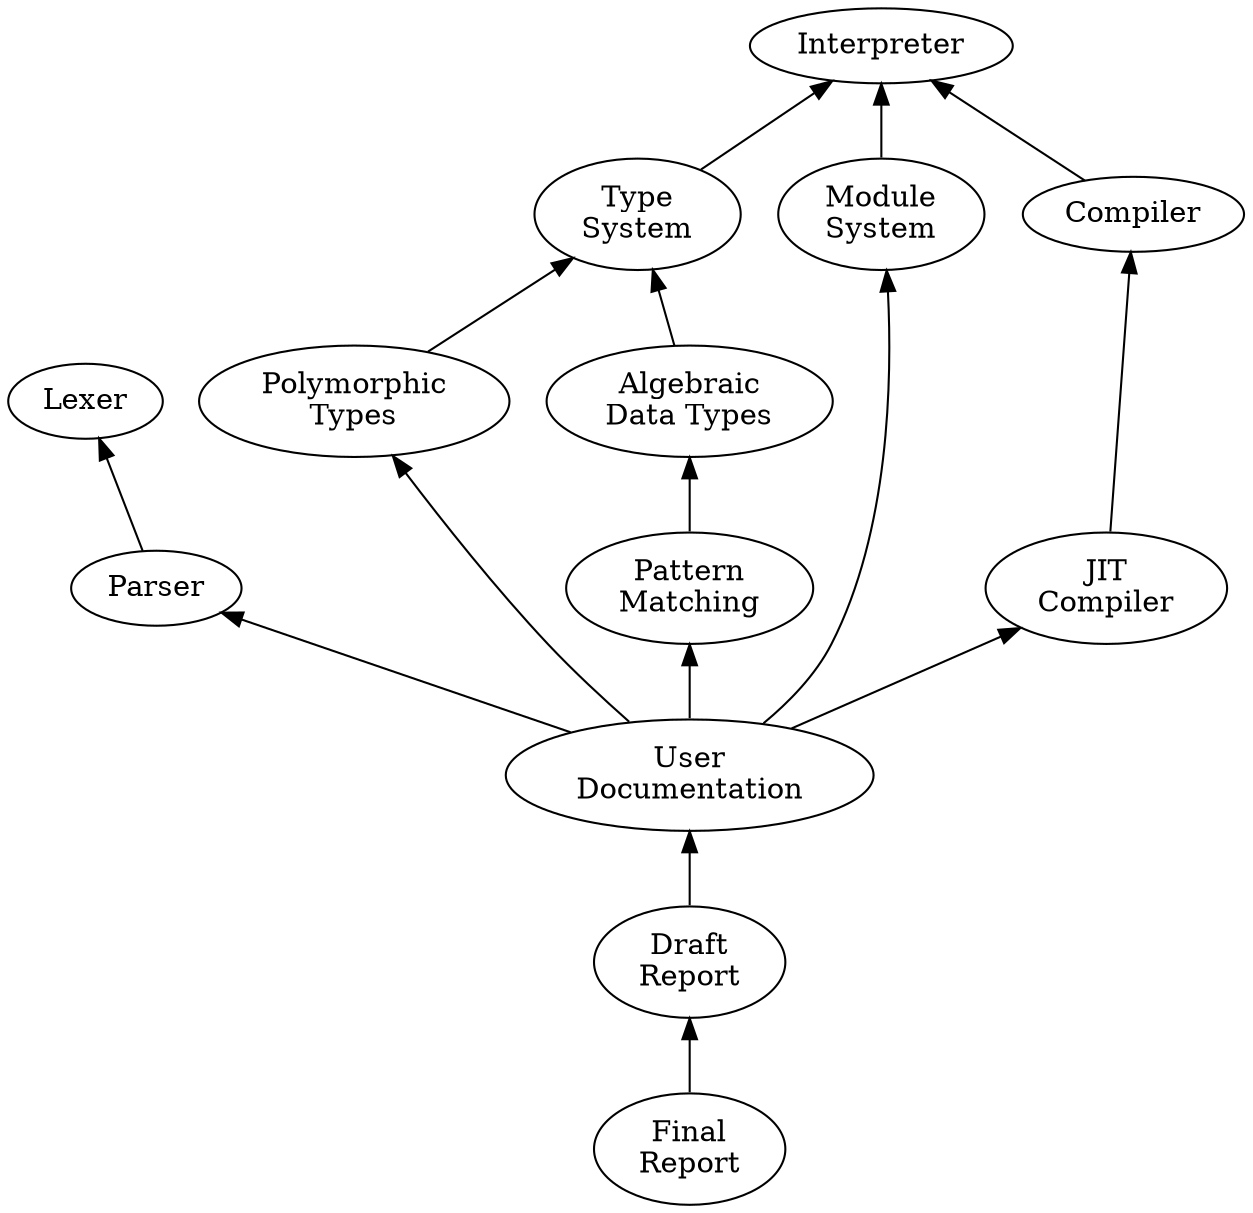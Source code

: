 digraph task_dependencies {
    rankdir=BT;

    Compiler -> Interpreter;

    Parser -> Lexer;

    "Type\nSystem" -> Interpreter;

    "Polymorphic\nTypes" -> "Type\nSystem";

    "Draft\nReport" -> "User\nDocumentation";

    "Final\nReport" -> "Draft\nReport";

    "Algebraic\nData Types" -> "Type\nSystem";

    "Pattern\nMatching" -> "Algebraic\nData Types";

    "Module\nSystem" -> Interpreter;

    "JIT\nCompiler" -> Compiler;

    "User\nDocumentation" -> "JIT\nCompiler";
    "User\nDocumentation" -> "Module\nSystem";
    "User\nDocumentation" -> Parser;
    "User\nDocumentation" -> "Polymorphic\nTypes";
    "User\nDocumentation" -> "Pattern\nMatching";
}
